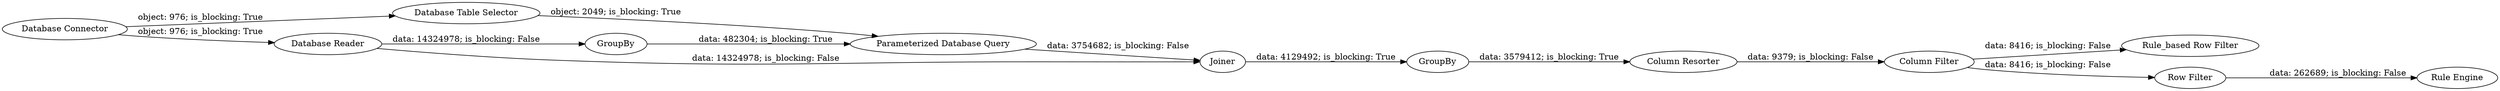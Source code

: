 digraph {
	"-2654490016593093049_3" [label="Database Table Selector"]
	"-2654490016593093049_2" [label="Database Reader"]
	"-2654490016593093049_1" [label="Database Connector"]
	"-2654490016593093049_4" [label="Parameterized Database Query"]
	"-2654490016593093049_6" [label=Joiner]
	"-2654490016593093049_11" [label="Rule_based Row Filter"]
	"-2654490016593093049_7" [label=GroupBy]
	"-2654490016593093049_10" [label="Row Filter"]
	"-2654490016593093049_5" [label=GroupBy]
	"-2654490016593093049_9" [label="Column Filter"]
	"-2654490016593093049_8" [label="Column Resorter"]
	"-2654490016593093049_12" [label="Rule Engine"]
	"-2654490016593093049_9" -> "-2654490016593093049_11" [label="data: 8416; is_blocking: False"]
	"-2654490016593093049_2" -> "-2654490016593093049_5" [label="data: 14324978; is_blocking: False"]
	"-2654490016593093049_3" -> "-2654490016593093049_4" [label="object: 2049; is_blocking: True"]
	"-2654490016593093049_9" -> "-2654490016593093049_10" [label="data: 8416; is_blocking: False"]
	"-2654490016593093049_1" -> "-2654490016593093049_2" [label="object: 976; is_blocking: True"]
	"-2654490016593093049_5" -> "-2654490016593093049_4" [label="data: 482304; is_blocking: True"]
	"-2654490016593093049_2" -> "-2654490016593093049_6" [label="data: 14324978; is_blocking: False"]
	"-2654490016593093049_6" -> "-2654490016593093049_7" [label="data: 4129492; is_blocking: True"]
	"-2654490016593093049_7" -> "-2654490016593093049_8" [label="data: 3579412; is_blocking: True"]
	"-2654490016593093049_8" -> "-2654490016593093049_9" [label="data: 9379; is_blocking: False"]
	"-2654490016593093049_1" -> "-2654490016593093049_3" [label="object: 976; is_blocking: True"]
	"-2654490016593093049_4" -> "-2654490016593093049_6" [label="data: 3754682; is_blocking: False"]
	"-2654490016593093049_10" -> "-2654490016593093049_12" [label="data: 262689; is_blocking: False"]
	rankdir=LR
}
